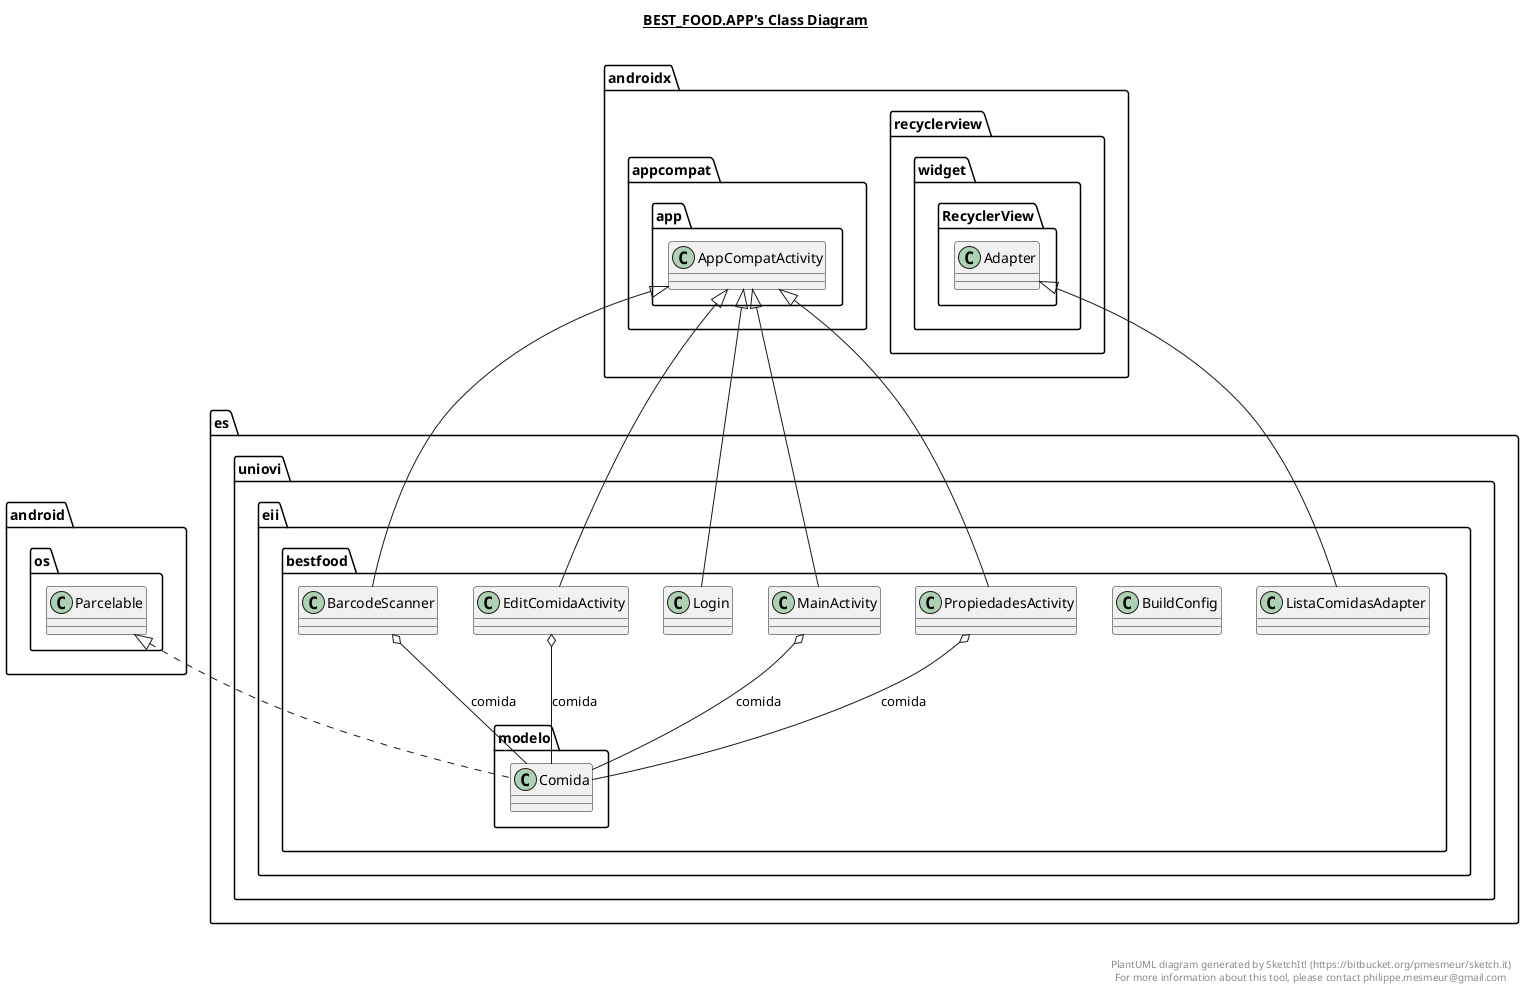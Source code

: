 @startuml

title __BEST_FOOD.APP's Class Diagram__\n

  namespace es.uniovi.eii.bestfood {
    class es.uniovi.eii.bestfood.BarcodeScanner {
    }
  }
  

  namespace es.uniovi.eii.bestfood {
    class es.uniovi.eii.bestfood.BuildConfig {
    }
  }
  

  namespace es.uniovi.eii.bestfood {
    class es.uniovi.eii.bestfood.EditComidaActivity {
    }
  }
  

  namespace es.uniovi.eii.bestfood {
    class es.uniovi.eii.bestfood.ListaComidasAdapter {
    }
  }
  

  namespace es.uniovi.eii.bestfood {
    class es.uniovi.eii.bestfood.Login {
    }
  }
  

  namespace es.uniovi.eii.bestfood {
    class es.uniovi.eii.bestfood.MainActivity {
    }
  }
  

  namespace es.uniovi.eii.bestfood {
    class es.uniovi.eii.bestfood.PropiedadesActivity {
    }
  }
  

  namespace es.uniovi.eii.bestfood {
    namespace modelo {
      class es.uniovi.eii.bestfood.modelo.Comida {
      }
    }
  }
  

  es.uniovi.eii.bestfood.BarcodeScanner -up-|> androidx.appcompat.app.AppCompatActivity
  es.uniovi.eii.bestfood.BarcodeScanner o-- es.uniovi.eii.bestfood.modelo.Comida : comida
  es.uniovi.eii.bestfood.EditComidaActivity -up-|> androidx.appcompat.app.AppCompatActivity
  es.uniovi.eii.bestfood.EditComidaActivity o-- es.uniovi.eii.bestfood.modelo.Comida : comida
  es.uniovi.eii.bestfood.ListaComidasAdapter -up-|> androidx.recyclerview.widget.RecyclerView.Adapter
  es.uniovi.eii.bestfood.ListaComidasAdapter o-- es.uniovi.eii.bestfood.ListaComidasAdapter.OnItemClickListener : listener
  es.uniovi.eii.bestfood.Login -up-|> androidx.appcompat.app.AppCompatActivity
  es.uniovi.eii.bestfood.MainActivity -up-|> androidx.appcompat.app.AppCompatActivity
  es.uniovi.eii.bestfood.MainActivity o-- es.uniovi.eii.bestfood.modelo.Comida : comida
  es.uniovi.eii.bestfood.PropiedadesActivity -up-|> androidx.appcompat.app.AppCompatActivity
  es.uniovi.eii.bestfood.PropiedadesActivity o-- es.uniovi.eii.bestfood.modelo.Comida : comida
  es.uniovi.eii.bestfood.modelo.Comida .up.|> android.os.Parcelable


right footer


PlantUML diagram generated by SketchIt! (https://bitbucket.org/pmesmeur/sketch.it)
For more information about this tool, please contact philippe.mesmeur@gmail.com
endfooter

@enduml
